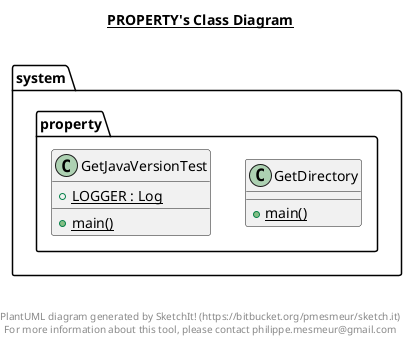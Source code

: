 @startuml

title __PROPERTY's Class Diagram__\n

  namespace system.property {
    class system.property.GetDirectory {
        {static} + main()
    }
  }
  

  namespace system.property {
    class system.property.GetJavaVersionTest {
        {static} + LOGGER : Log
        {static} + main()
    }
  }
  



right footer


PlantUML diagram generated by SketchIt! (https://bitbucket.org/pmesmeur/sketch.it)
For more information about this tool, please contact philippe.mesmeur@gmail.com
endfooter

@enduml
